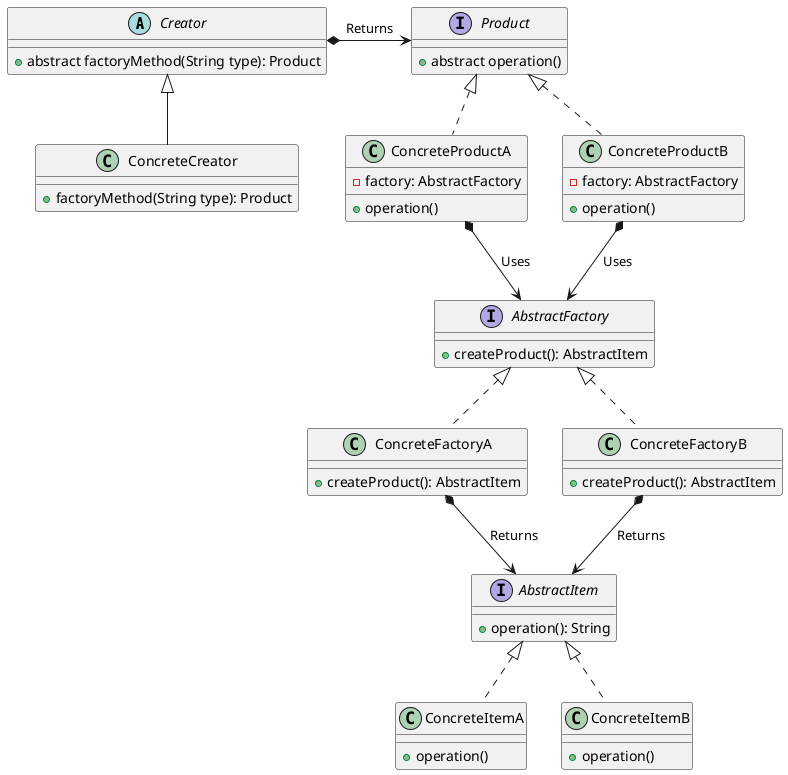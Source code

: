 @startuml abstract-factory
abstract class Creator {
  + abstract factoryMethod(String type): Product
}

class ConcreteCreator {
  + factoryMethod(String type): Product
}

interface Product {
  + abstract operation()
}

interface AbstractItem {
  + operation(): String
}

class ConcreteItemA {
  + operation()
}

class ConcreteItemB {
  + operation()
}

interface AbstractFactory {
  + createProduct(): AbstractItem
}

class ConcreteFactoryA {
  + createProduct(): AbstractItem
}

class ConcreteFactoryB {
  + createProduct(): AbstractItem
}

class ConcreteProductA {
  - factory: AbstractFactory
  + operation()
}

class ConcreteProductB {
  - factory: AbstractFactory
  + operation()
}

Creator *-right-> Product : Returns
ConcreteFactoryA *-down-> AbstractItem: Returns
ConcreteFactoryB *-down-> AbstractItem: Returns
ConcreteProductA *-down-> AbstractFactory: Uses
ConcreteProductB *-down-> AbstractFactory: Uses
Creator <|-- ConcreteCreator
Product <|.. ConcreteProductA
Product <|.. ConcreteProductB
AbstractItem <|.. ConcreteItemA
AbstractItem <|.. ConcreteItemB
AbstractFactory <|.. ConcreteFactoryA
AbstractFactory <|.. ConcreteFactoryB

@enduml